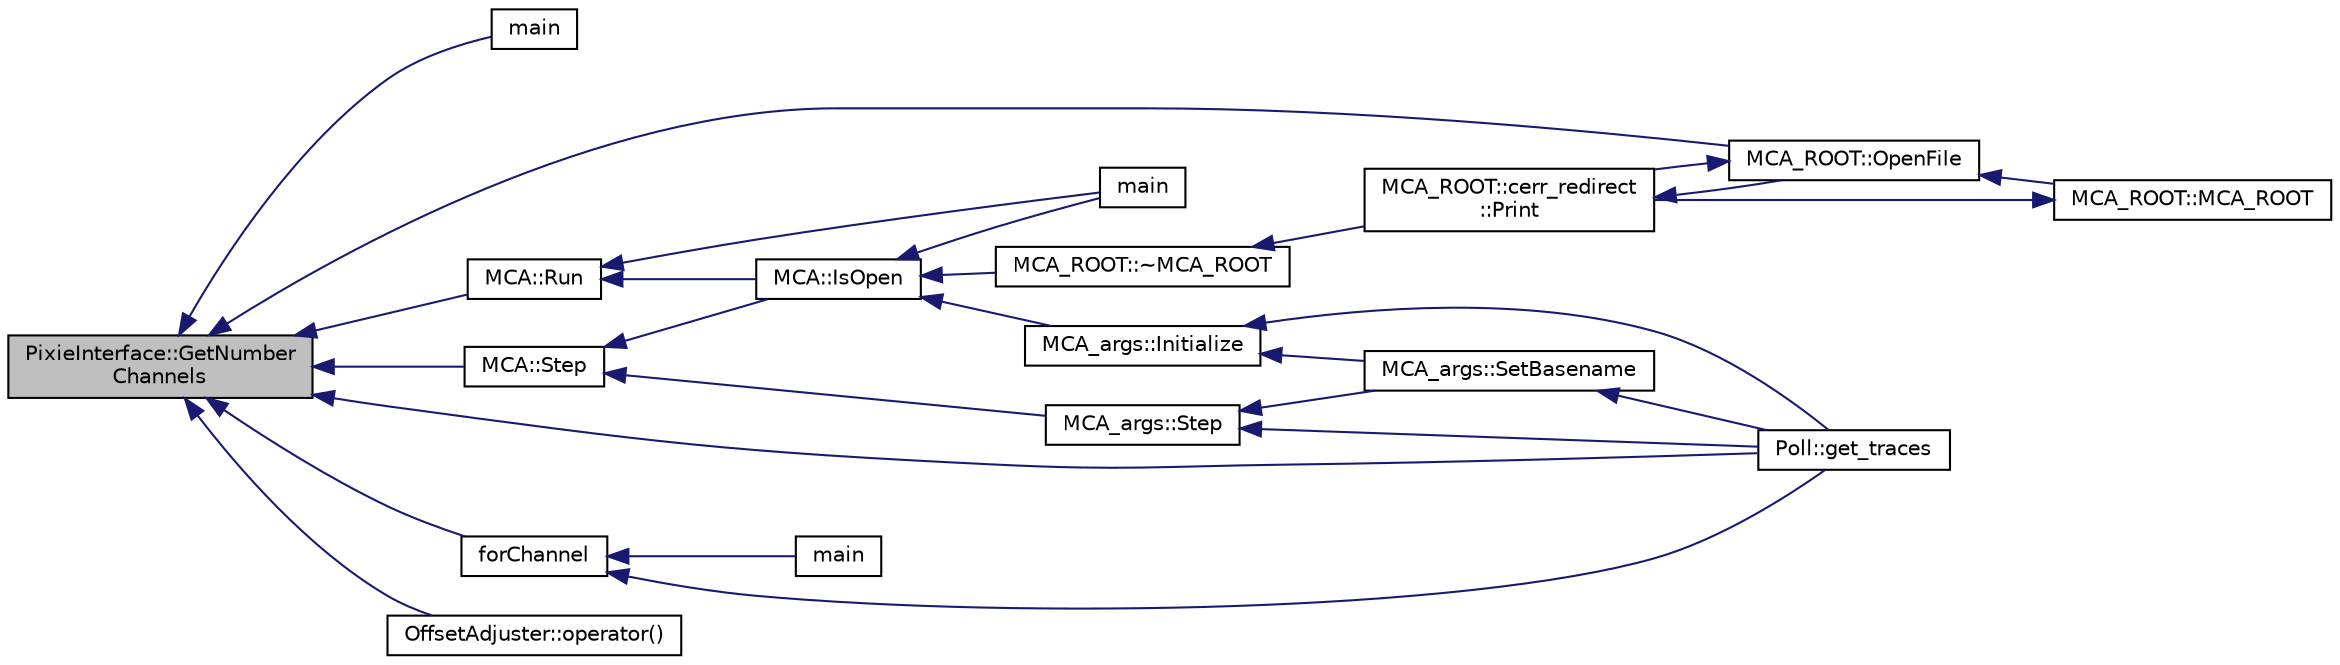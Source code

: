 digraph "PixieInterface::GetNumberChannels"
{
  edge [fontname="Helvetica",fontsize="10",labelfontname="Helvetica",labelfontsize="10"];
  node [fontname="Helvetica",fontsize="10",shape=record];
  rankdir="LR";
  Node1 [label="PixieInterface::GetNumber\lChannels",height=0.2,width=0.4,color="black", fillcolor="grey75", style="filled", fontcolor="black"];
  Node1 -> Node2 [dir="back",color="midnightblue",fontsize="10",style="solid",fontname="Helvetica"];
  Node2 [label="main",height=0.2,width=0.4,color="black", fillcolor="white", style="filled",URL="$d9/d6d/copy__params_8cpp.html#a3c04138a5bfe5d72780bb7e82a18e627"];
  Node1 -> Node3 [dir="back",color="midnightblue",fontsize="10",style="solid",fontname="Helvetica"];
  Node3 [label="MCA::Run",height=0.2,width=0.4,color="black", fillcolor="white", style="filled",URL="$d4/def/class_m_c_a.html#ae638fbf7cf9c8dc94e1392095ada6686",tooltip="Start the MCA running. "];
  Node3 -> Node4 [dir="back",color="midnightblue",fontsize="10",style="solid",fontname="Helvetica"];
  Node4 [label="MCA::IsOpen",height=0.2,width=0.4,color="black", fillcolor="white", style="filled",URL="$d4/def/class_m_c_a.html#a9ec349ada510437c6a7b629aa8289987",tooltip="Check if the histogram construction was successful. "];
  Node4 -> Node5 [dir="back",color="midnightblue",fontsize="10",style="solid",fontname="Helvetica"];
  Node5 [label="main",height=0.2,width=0.4,color="black", fillcolor="white", style="filled",URL="$da/d35/_m_c_a__exec_8cpp.html#a0ddf1224851353fc92bfbff6f499fa97"];
  Node4 -> Node6 [dir="back",color="midnightblue",fontsize="10",style="solid",fontname="Helvetica"];
  Node6 [label="MCA_ROOT::~MCA_ROOT",height=0.2,width=0.4,color="black", fillcolor="white", style="filled",URL="$dc/d85/class_m_c_a___r_o_o_t.html#a2b525e12723d18f5072632560c39ec78",tooltip="Defaul destructor. "];
  Node6 -> Node7 [dir="back",color="midnightblue",fontsize="10",style="solid",fontname="Helvetica"];
  Node7 [label="MCA_ROOT::cerr_redirect\l::Print",height=0.2,width=0.4,color="black", fillcolor="white", style="filled",URL="$de/dc5/class_m_c_a___r_o_o_t_1_1cerr__redirect.html#a824ff8d72f4ec2b98b485594c8608a10"];
  Node7 -> Node8 [dir="back",color="midnightblue",fontsize="10",style="solid",fontname="Helvetica"];
  Node8 [label="MCA_ROOT::OpenFile",height=0.2,width=0.4,color="black", fillcolor="white", style="filled",URL="$dc/d85/class_m_c_a___r_o_o_t.html#a2eb995cbd14ca173fcd5626395699033",tooltip="Abstract method to open a storage file. "];
  Node8 -> Node9 [dir="back",color="midnightblue",fontsize="10",style="solid",fontname="Helvetica"];
  Node9 [label="MCA_ROOT::MCA_ROOT",height=0.2,width=0.4,color="black", fillcolor="white", style="filled",URL="$dc/d85/class_m_c_a___r_o_o_t.html#af793158b400b3b6fd377c5e4fc1ff530",tooltip="Default constructor. "];
  Node9 -> Node7 [dir="back",color="midnightblue",fontsize="10",style="solid",fontname="Helvetica"];
  Node8 -> Node7 [dir="back",color="midnightblue",fontsize="10",style="solid",fontname="Helvetica"];
  Node4 -> Node10 [dir="back",color="midnightblue",fontsize="10",style="solid",fontname="Helvetica"];
  Node10 [label="MCA_args::Initialize",height=0.2,width=0.4,color="black", fillcolor="white", style="filled",URL="$d3/d7b/class_m_c_a__args.html#a23bf88ff490adb631bbafef3c4bc18e0"];
  Node10 -> Node11 [dir="back",color="midnightblue",fontsize="10",style="solid",fontname="Helvetica"];
  Node11 [label="Poll::get_traces",height=0.2,width=0.4,color="black", fillcolor="white", style="filled",URL="$d6/db0/class_poll.html#a7bc77d04169be53d1a3553e0a55932d6",tooltip="Acquire raw traces from a pixie module. "];
  Node10 -> Node12 [dir="back",color="midnightblue",fontsize="10",style="solid",fontname="Helvetica"];
  Node12 [label="MCA_args::SetBasename",height=0.2,width=0.4,color="black", fillcolor="white", style="filled",URL="$d3/d7b/class_m_c_a__args.html#a5308bd7d0b4afde97322e8c0cde07dc9"];
  Node12 -> Node11 [dir="back",color="midnightblue",fontsize="10",style="solid",fontname="Helvetica"];
  Node3 -> Node5 [dir="back",color="midnightblue",fontsize="10",style="solid",fontname="Helvetica"];
  Node1 -> Node13 [dir="back",color="midnightblue",fontsize="10",style="solid",fontname="Helvetica"];
  Node13 [label="MCA::Step",height=0.2,width=0.4,color="black", fillcolor="white", style="filled",URL="$d4/def/class_m_c_a.html#a43fc6de2e65a5b56a906c24a58478198",tooltip="Update the MCA histograms. "];
  Node13 -> Node4 [dir="back",color="midnightblue",fontsize="10",style="solid",fontname="Helvetica"];
  Node13 -> Node14 [dir="back",color="midnightblue",fontsize="10",style="solid",fontname="Helvetica"];
  Node14 [label="MCA_args::Step",height=0.2,width=0.4,color="black", fillcolor="white", style="filled",URL="$d3/d7b/class_m_c_a__args.html#a6a02f926534ddf64b4ae4cf267231d64"];
  Node14 -> Node11 [dir="back",color="midnightblue",fontsize="10",style="solid",fontname="Helvetica"];
  Node14 -> Node12 [dir="back",color="midnightblue",fontsize="10",style="solid",fontname="Helvetica"];
  Node1 -> Node8 [dir="back",color="midnightblue",fontsize="10",style="solid",fontname="Helvetica"];
  Node1 -> Node15 [dir="back",color="midnightblue",fontsize="10",style="solid",fontname="Helvetica"];
  Node15 [label="OffsetAdjuster::operator()",height=0.2,width=0.4,color="black", fillcolor="white", style="filled",URL="$dc/d5b/class_offset_adjuster.html#ae50267b0040dcaee357035469c93d13e"];
  Node1 -> Node16 [dir="back",color="midnightblue",fontsize="10",style="solid",fontname="Helvetica"];
  Node16 [label="forChannel",height=0.2,width=0.4,color="black", fillcolor="white", style="filled",URL="$d5/daf/_pixie_support_8h.html#a430d20159c20d87ceaca17da85c38f4f"];
  Node16 -> Node17 [dir="back",color="midnightblue",fontsize="10",style="solid",fontname="Helvetica"];
  Node17 [label="main",height=0.2,width=0.4,color="black", fillcolor="white", style="filled",URL="$d1/d71/find__tau_8cpp.html#a0ddf1224851353fc92bfbff6f499fa97"];
  Node16 -> Node11 [dir="back",color="midnightblue",fontsize="10",style="solid",fontname="Helvetica"];
  Node1 -> Node11 [dir="back",color="midnightblue",fontsize="10",style="solid",fontname="Helvetica"];
}
